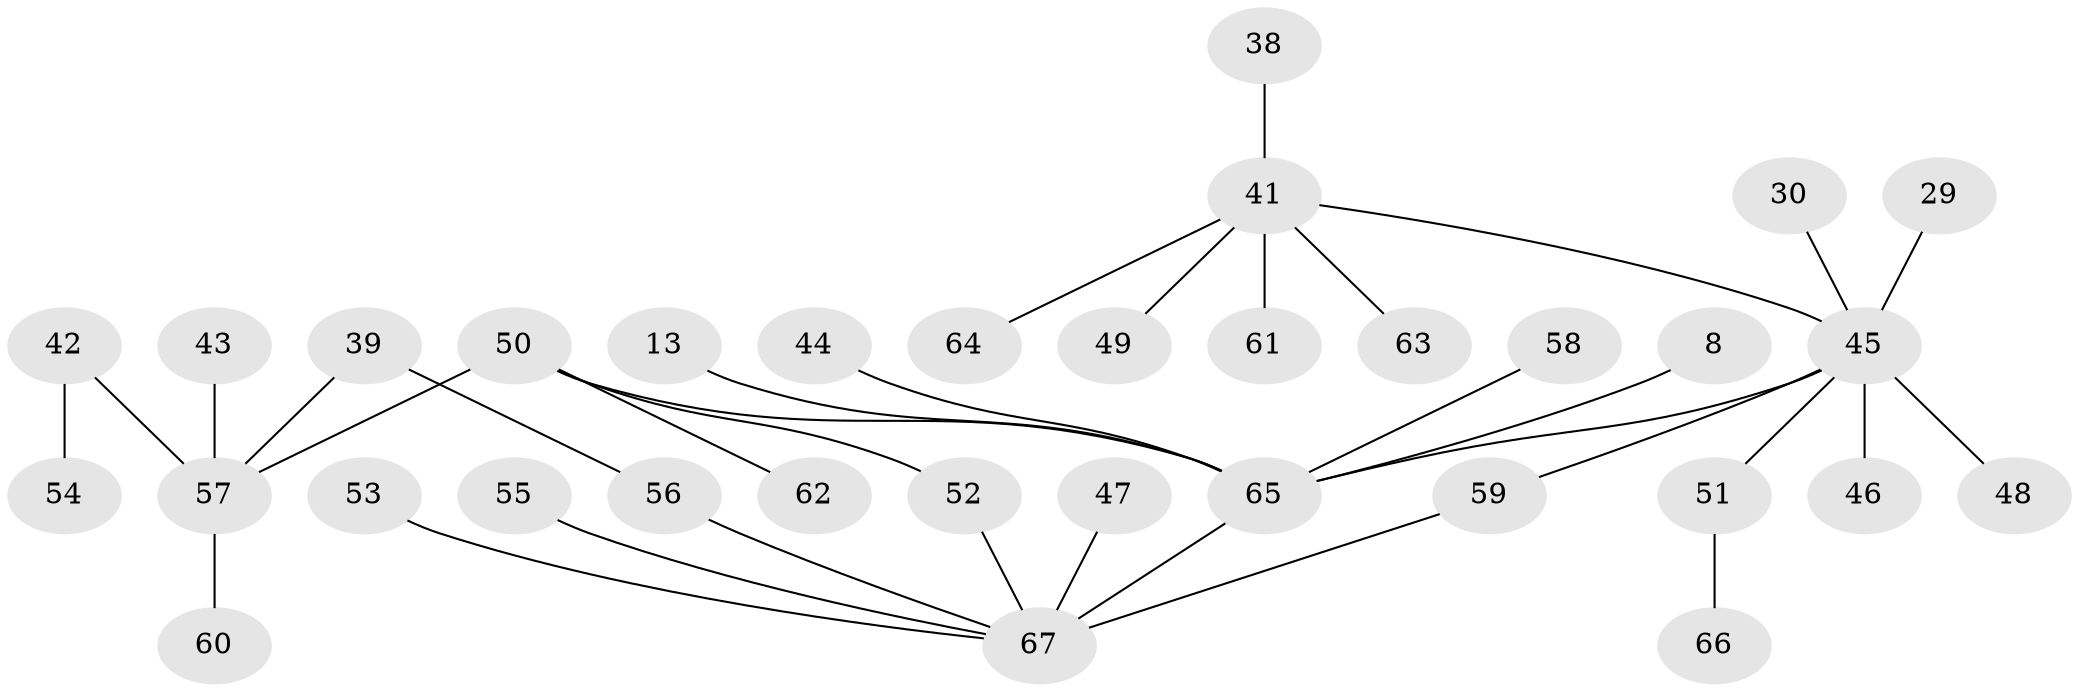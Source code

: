 // original degree distribution, {6: 0.029850746268656716, 3: 0.13432835820895522, 7: 0.029850746268656716, 4: 0.04477611940298507, 5: 0.029850746268656716, 2: 0.26865671641791045, 1: 0.4626865671641791}
// Generated by graph-tools (version 1.1) at 2025/45/03/04/25 21:45:19]
// undirected, 33 vertices, 35 edges
graph export_dot {
graph [start="1"]
  node [color=gray90,style=filled];
  8;
  13;
  29;
  30;
  38;
  39;
  41 [super="+32+40"];
  42;
  43;
  44;
  45 [super="+33+28"];
  46;
  47;
  48 [super="+35"];
  49;
  50 [super="+34+36"];
  51;
  52;
  53;
  54;
  55;
  56 [super="+22"];
  57 [super="+16+27"];
  58;
  59 [super="+20+37"];
  60;
  61;
  62;
  63;
  64;
  65 [super="+1+19"];
  66;
  67 [super="+18+31"];
  8 -- 65;
  13 -- 65;
  29 -- 45;
  30 -- 45;
  38 -- 41;
  39 -- 56;
  39 -- 57;
  41 -- 61;
  41 -- 64;
  41 -- 49;
  41 -- 45;
  41 -- 63;
  42 -- 54;
  42 -- 57;
  43 -- 57;
  44 -- 65;
  45 -- 65 [weight=2];
  45 -- 51;
  45 -- 46;
  45 -- 59;
  45 -- 48;
  47 -- 67;
  50 -- 65;
  50 -- 52;
  50 -- 57;
  50 -- 62;
  51 -- 66;
  52 -- 67;
  53 -- 67;
  55 -- 67;
  56 -- 67;
  57 -- 60;
  58 -- 65;
  59 -- 67;
  65 -- 67 [weight=2];
}
